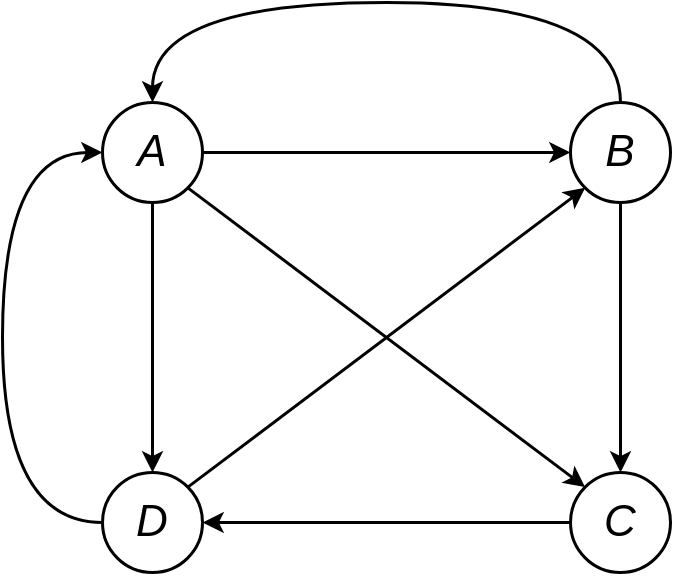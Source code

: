 <mxfile version="14.9.0" type="github">
  <diagram id="mV2tsoCOGFA-9WBH5Vs1" name="Page-1">
    <mxGraphModel dx="2062" dy="1122" grid="1" gridSize="10" guides="1" tooltips="1" connect="1" arrows="1" fold="1" page="1" pageScale="1" pageWidth="827" pageHeight="1169" math="0" shadow="0">
      <root>
        <mxCell id="0" />
        <mxCell id="1" parent="0" />
        <mxCell id="030E1OE4OdQicN7J7c85-4" style="edgeStyle=orthogonalEdgeStyle;rounded=0;orthogonalLoop=1;jettySize=auto;html=1;exitX=1;exitY=0.5;exitDx=0;exitDy=0;entryX=0;entryY=0.5;entryDx=0;entryDy=0;strokeWidth=1.5;" edge="1" parent="1" source="030E1OE4OdQicN7J7c85-1" target="030E1OE4OdQicN7J7c85-2">
          <mxGeometry relative="1" as="geometry" />
        </mxCell>
        <mxCell id="030E1OE4OdQicN7J7c85-5" style="edgeStyle=orthogonalEdgeStyle;rounded=0;orthogonalLoop=1;jettySize=auto;html=1;exitX=0.5;exitY=1;exitDx=0;exitDy=0;entryX=0.5;entryY=0;entryDx=0;entryDy=0;strokeWidth=1.5;" edge="1" parent="1" source="030E1OE4OdQicN7J7c85-1" target="030E1OE4OdQicN7J7c85-3">
          <mxGeometry relative="1" as="geometry" />
        </mxCell>
        <mxCell id="030E1OE4OdQicN7J7c85-9" style="rounded=0;orthogonalLoop=1;jettySize=auto;html=1;exitX=1;exitY=1;exitDx=0;exitDy=0;entryX=0;entryY=0;entryDx=0;entryDy=0;strokeWidth=1.5;" edge="1" parent="1" source="030E1OE4OdQicN7J7c85-1" target="030E1OE4OdQicN7J7c85-6">
          <mxGeometry relative="1" as="geometry" />
        </mxCell>
        <mxCell id="030E1OE4OdQicN7J7c85-1" value="&lt;i&gt;&lt;font style=&quot;font-size: 22px&quot;&gt;A&lt;/font&gt;&lt;/i&gt;" style="ellipse;whiteSpace=wrap;html=1;aspect=fixed;strokeWidth=1.5;" vertex="1" parent="1">
          <mxGeometry x="180" y="350" width="50" height="50" as="geometry" />
        </mxCell>
        <mxCell id="030E1OE4OdQicN7J7c85-7" style="edgeStyle=orthogonalEdgeStyle;rounded=0;orthogonalLoop=1;jettySize=auto;html=1;exitX=0.5;exitY=1;exitDx=0;exitDy=0;entryX=0.5;entryY=0;entryDx=0;entryDy=0;strokeWidth=1.5;" edge="1" parent="1" source="030E1OE4OdQicN7J7c85-2" target="030E1OE4OdQicN7J7c85-6">
          <mxGeometry relative="1" as="geometry" />
        </mxCell>
        <mxCell id="030E1OE4OdQicN7J7c85-11" style="edgeStyle=orthogonalEdgeStyle;rounded=0;orthogonalLoop=1;jettySize=auto;html=1;exitX=0.5;exitY=0;exitDx=0;exitDy=0;entryX=0.5;entryY=0;entryDx=0;entryDy=0;curved=1;strokeWidth=1.5;" edge="1" parent="1" source="030E1OE4OdQicN7J7c85-2" target="030E1OE4OdQicN7J7c85-1">
          <mxGeometry relative="1" as="geometry">
            <Array as="points">
              <mxPoint x="439" y="300" />
              <mxPoint x="205" y="300" />
            </Array>
          </mxGeometry>
        </mxCell>
        <mxCell id="030E1OE4OdQicN7J7c85-2" value="&lt;i&gt;&lt;font style=&quot;font-size: 22px&quot;&gt;B&lt;/font&gt;&lt;/i&gt;" style="ellipse;whiteSpace=wrap;html=1;aspect=fixed;strokeWidth=1.5;" vertex="1" parent="1">
          <mxGeometry x="414" y="350" width="50" height="50" as="geometry" />
        </mxCell>
        <mxCell id="030E1OE4OdQicN7J7c85-10" style="edgeStyle=none;rounded=0;orthogonalLoop=1;jettySize=auto;html=1;exitX=1;exitY=0;exitDx=0;exitDy=0;entryX=0;entryY=1;entryDx=0;entryDy=0;strokeWidth=1.5;" edge="1" parent="1" source="030E1OE4OdQicN7J7c85-3" target="030E1OE4OdQicN7J7c85-2">
          <mxGeometry relative="1" as="geometry" />
        </mxCell>
        <mxCell id="030E1OE4OdQicN7J7c85-12" style="edgeStyle=orthogonalEdgeStyle;curved=1;rounded=0;orthogonalLoop=1;jettySize=auto;html=1;exitX=0;exitY=0.5;exitDx=0;exitDy=0;entryX=0;entryY=0.5;entryDx=0;entryDy=0;strokeWidth=1.5;" edge="1" parent="1" source="030E1OE4OdQicN7J7c85-3" target="030E1OE4OdQicN7J7c85-1">
          <mxGeometry relative="1" as="geometry">
            <Array as="points">
              <mxPoint x="130" y="560" />
              <mxPoint x="130" y="375" />
            </Array>
          </mxGeometry>
        </mxCell>
        <mxCell id="030E1OE4OdQicN7J7c85-3" value="&lt;i&gt;&lt;font style=&quot;font-size: 22px&quot;&gt;D&lt;/font&gt;&lt;/i&gt;" style="ellipse;whiteSpace=wrap;html=1;aspect=fixed;strokeWidth=1.5;" vertex="1" parent="1">
          <mxGeometry x="180" y="535" width="50" height="50" as="geometry" />
        </mxCell>
        <mxCell id="030E1OE4OdQicN7J7c85-8" style="edgeStyle=orthogonalEdgeStyle;rounded=0;orthogonalLoop=1;jettySize=auto;html=1;entryX=1;entryY=0.5;entryDx=0;entryDy=0;strokeWidth=1.5;" edge="1" parent="1" source="030E1OE4OdQicN7J7c85-6" target="030E1OE4OdQicN7J7c85-3">
          <mxGeometry relative="1" as="geometry" />
        </mxCell>
        <mxCell id="030E1OE4OdQicN7J7c85-6" value="&lt;i&gt;&lt;font style=&quot;font-size: 22px&quot;&gt;C&lt;/font&gt;&lt;/i&gt;" style="ellipse;whiteSpace=wrap;html=1;aspect=fixed;strokeWidth=1.5;" vertex="1" parent="1">
          <mxGeometry x="414" y="535" width="50" height="50" as="geometry" />
        </mxCell>
      </root>
    </mxGraphModel>
  </diagram>
</mxfile>
